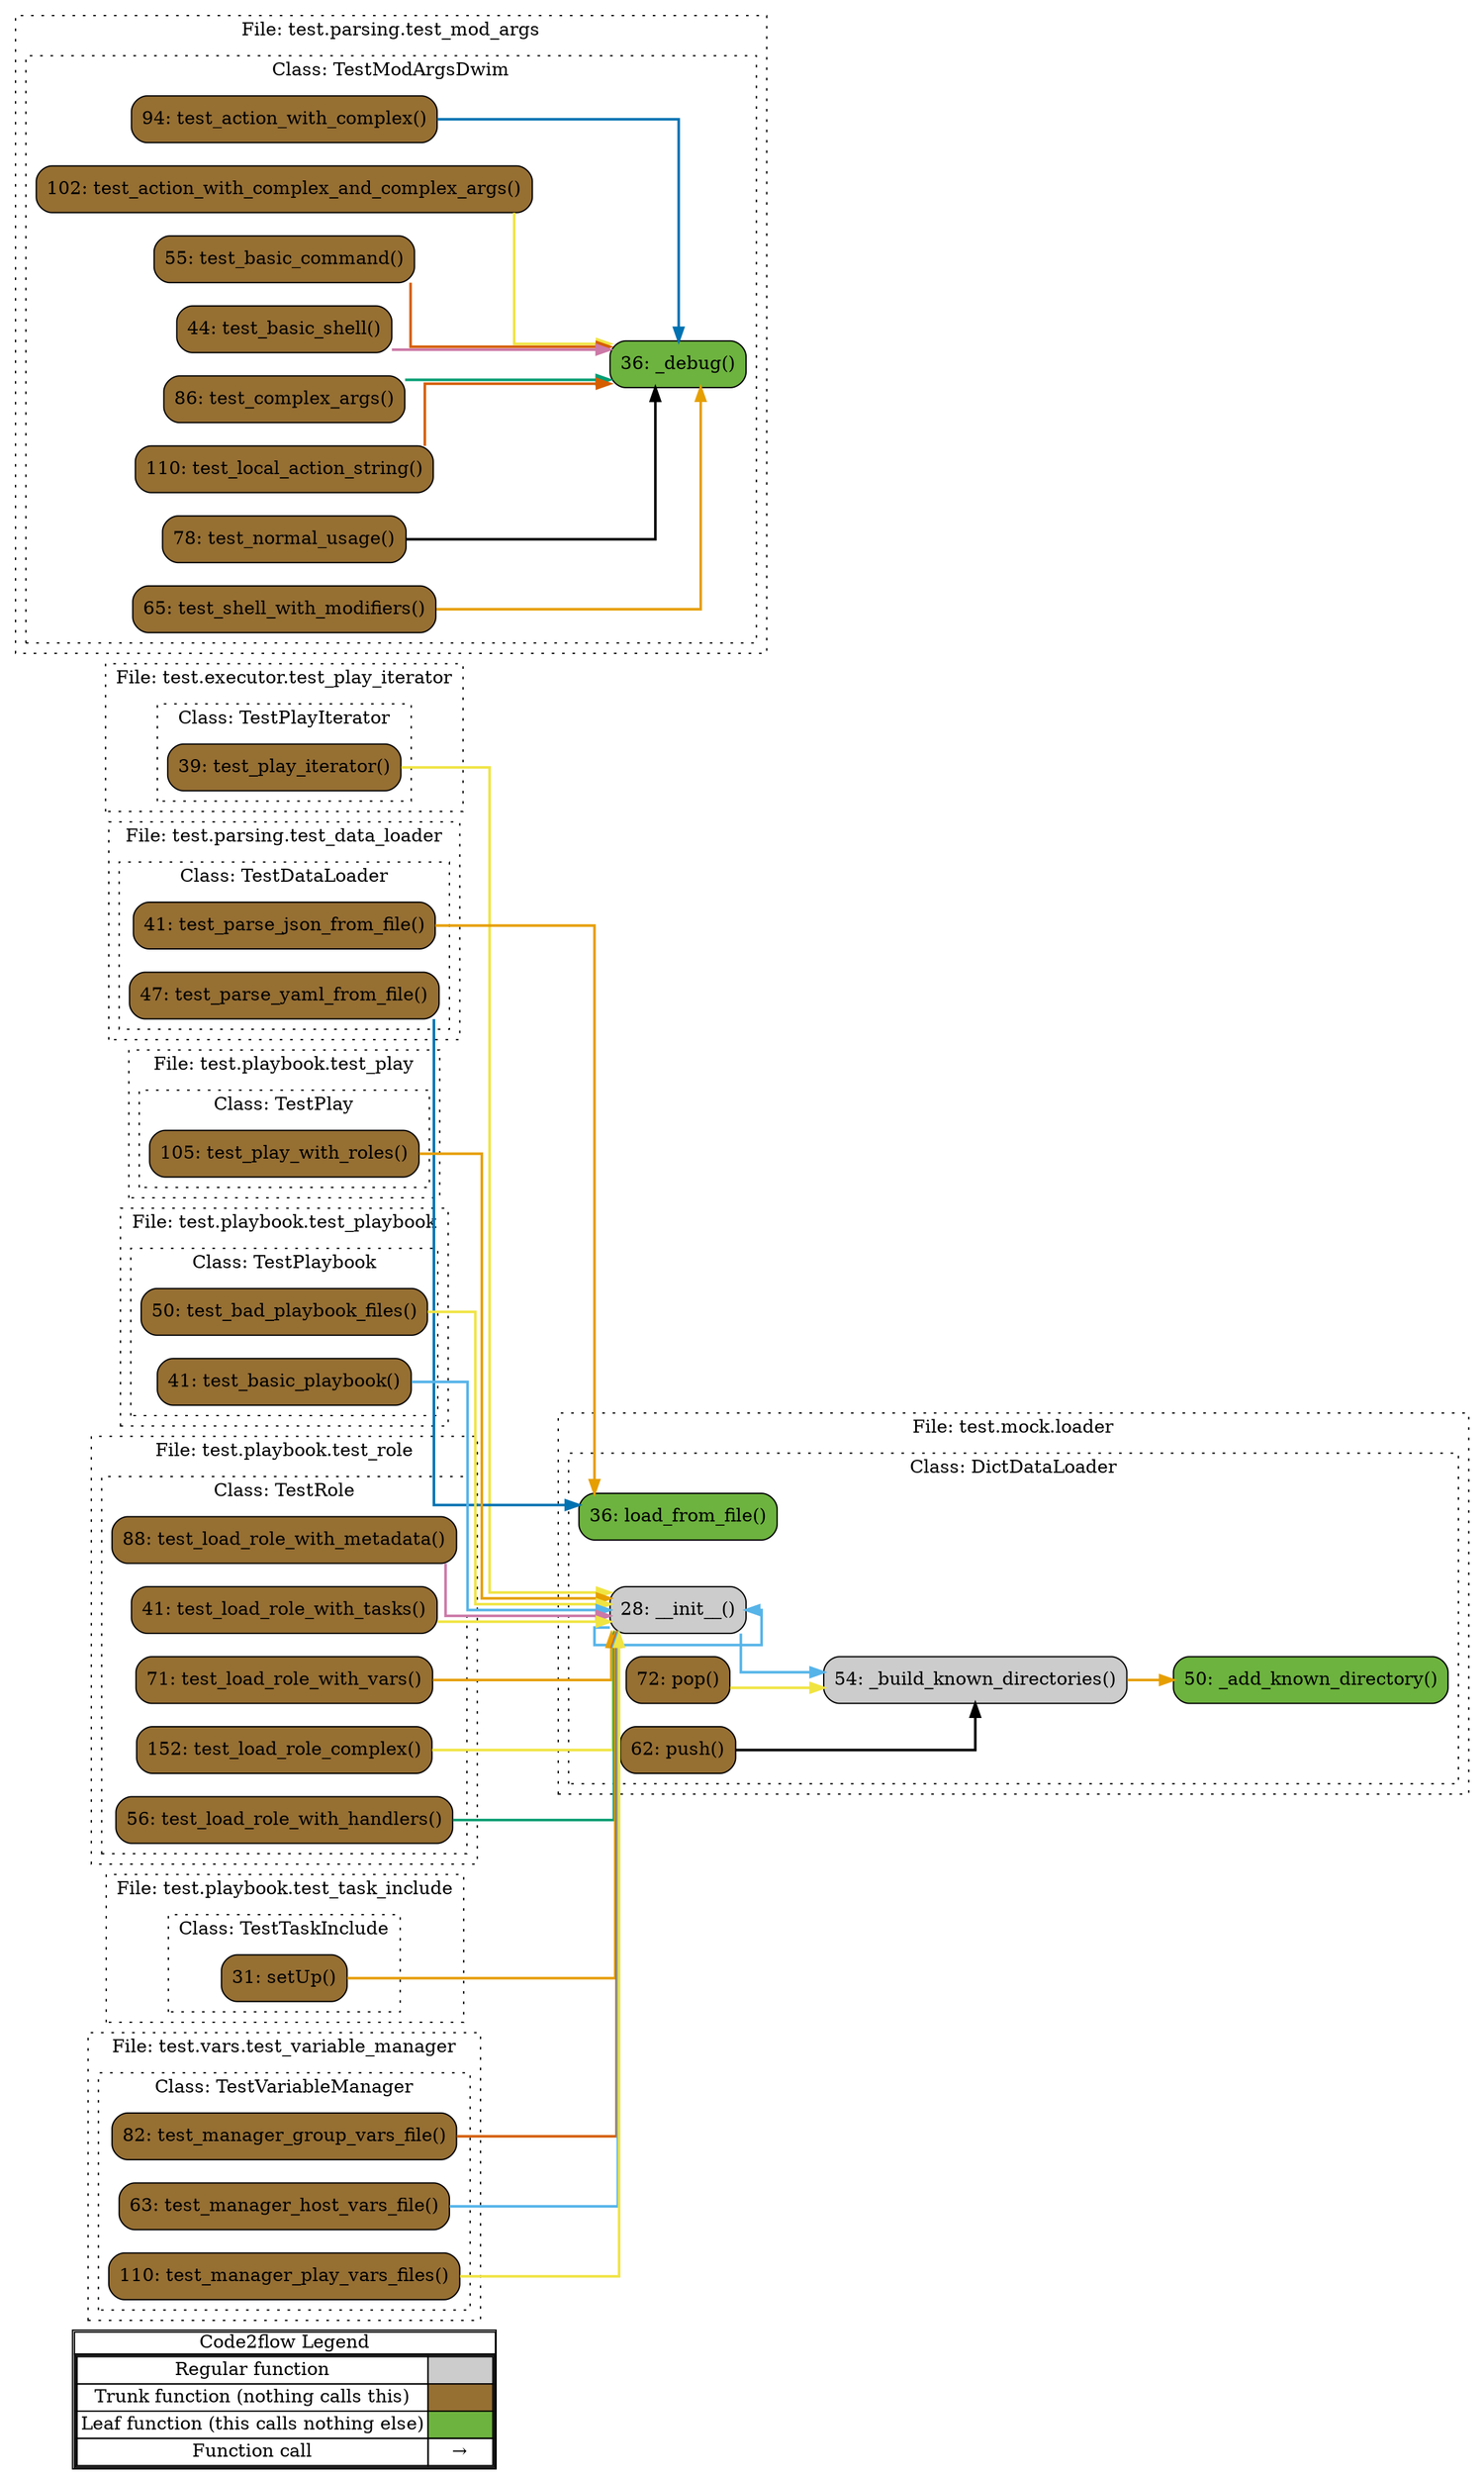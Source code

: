 digraph G {
concentrate=true;
splines="ortho";
rankdir="LR";
subgraph legend{
    rank = min;
    label = "legend";
    Legend [shape=none, margin=0, label = <
        <table cellspacing="0" cellpadding="0" border="1"><tr><td>Code2flow Legend</td></tr><tr><td>
        <table cellspacing="0">
        <tr><td>Regular function</td><td width="50px" bgcolor='#cccccc'></td></tr>
        <tr><td>Trunk function (nothing calls this)</td><td bgcolor='#966F33'></td></tr>
        <tr><td>Leaf function (this calls nothing else)</td><td bgcolor='#6db33f'></td></tr>
        <tr><td>Function call</td><td><font color='black'>&#8594;</font></td></tr>
        </table></td></tr></table>
        >];
}node_166b5284 [label="39: test_play_iterator()" name="test.executor.test_play_iterator::TestPlayIterator.test_play_iterator" shape="rect" style="rounded,filled" fillcolor="#966F33" ];
node_8e8b758a [label="28: __init__()" name="test.mock.loader::DictDataLoader.__init__" shape="rect" style="rounded,filled" fillcolor="#cccccc" ];
node_89450576 [label="50: _add_known_directory()" name="test.mock.loader::DictDataLoader._add_known_directory" shape="rect" style="rounded,filled" fillcolor="#6db33f" ];
node_665116a9 [label="54: _build_known_directories()" name="test.mock.loader::DictDataLoader._build_known_directories" shape="rect" style="rounded,filled" fillcolor="#cccccc" ];
node_2a3de3bd [label="36: load_from_file()" name="test.mock.loader::DictDataLoader.load_from_file" shape="rect" style="rounded,filled" fillcolor="#6db33f" ];
node_c2b7965c [label="72: pop()" name="test.mock.loader::DictDataLoader.pop" shape="rect" style="rounded,filled" fillcolor="#966F33" ];
node_aabaabc0 [label="62: push()" name="test.mock.loader::DictDataLoader.push" shape="rect" style="rounded,filled" fillcolor="#966F33" ];
node_aa1dd229 [label="41: test_parse_json_from_file()" name="test.parsing.test_data_loader::TestDataLoader.test_parse_json_from_file" shape="rect" style="rounded,filled" fillcolor="#966F33" ];
node_36faa11d [label="47: test_parse_yaml_from_file()" name="test.parsing.test_data_loader::TestDataLoader.test_parse_yaml_from_file" shape="rect" style="rounded,filled" fillcolor="#966F33" ];
node_c535869c [label="36: _debug()" name="test.parsing.test_mod_args::TestModArgsDwim._debug" shape="rect" style="rounded,filled" fillcolor="#6db33f" ];
node_67fa4a6d [label="94: test_action_with_complex()" name="test.parsing.test_mod_args::TestModArgsDwim.test_action_with_complex" shape="rect" style="rounded,filled" fillcolor="#966F33" ];
node_419c9184 [label="102: test_action_with_complex_and_complex_args()" name="test.parsing.test_mod_args::TestModArgsDwim.test_action_with_complex_and_complex_args" shape="rect" style="rounded,filled" fillcolor="#966F33" ];
node_02c3393e [label="55: test_basic_command()" name="test.parsing.test_mod_args::TestModArgsDwim.test_basic_command" shape="rect" style="rounded,filled" fillcolor="#966F33" ];
node_f1177e87 [label="44: test_basic_shell()" name="test.parsing.test_mod_args::TestModArgsDwim.test_basic_shell" shape="rect" style="rounded,filled" fillcolor="#966F33" ];
node_be7d6253 [label="86: test_complex_args()" name="test.parsing.test_mod_args::TestModArgsDwim.test_complex_args" shape="rect" style="rounded,filled" fillcolor="#966F33" ];
node_70197246 [label="110: test_local_action_string()" name="test.parsing.test_mod_args::TestModArgsDwim.test_local_action_string" shape="rect" style="rounded,filled" fillcolor="#966F33" ];
node_f13bb148 [label="78: test_normal_usage()" name="test.parsing.test_mod_args::TestModArgsDwim.test_normal_usage" shape="rect" style="rounded,filled" fillcolor="#966F33" ];
node_9e0dda29 [label="65: test_shell_with_modifiers()" name="test.parsing.test_mod_args::TestModArgsDwim.test_shell_with_modifiers" shape="rect" style="rounded,filled" fillcolor="#966F33" ];
node_f0576191 [label="105: test_play_with_roles()" name="test.playbook.test_play::TestPlay.test_play_with_roles" shape="rect" style="rounded,filled" fillcolor="#966F33" ];
node_fc277764 [label="50: test_bad_playbook_files()" name="test.playbook.test_playbook::TestPlaybook.test_bad_playbook_files" shape="rect" style="rounded,filled" fillcolor="#966F33" ];
node_c2e957ca [label="41: test_basic_playbook()" name="test.playbook.test_playbook::TestPlaybook.test_basic_playbook" shape="rect" style="rounded,filled" fillcolor="#966F33" ];
node_cd695634 [label="152: test_load_role_complex()" name="test.playbook.test_role::TestRole.test_load_role_complex" shape="rect" style="rounded,filled" fillcolor="#966F33" ];
node_ce09b5fb [label="56: test_load_role_with_handlers()" name="test.playbook.test_role::TestRole.test_load_role_with_handlers" shape="rect" style="rounded,filled" fillcolor="#966F33" ];
node_f3c2fb5f [label="88: test_load_role_with_metadata()" name="test.playbook.test_role::TestRole.test_load_role_with_metadata" shape="rect" style="rounded,filled" fillcolor="#966F33" ];
node_0f8d6484 [label="41: test_load_role_with_tasks()" name="test.playbook.test_role::TestRole.test_load_role_with_tasks" shape="rect" style="rounded,filled" fillcolor="#966F33" ];
node_c7395ad1 [label="71: test_load_role_with_vars()" name="test.playbook.test_role::TestRole.test_load_role_with_vars" shape="rect" style="rounded,filled" fillcolor="#966F33" ];
node_49228f01 [label="31: setUp()" name="test.playbook.test_task_include::TestTaskInclude.setUp" shape="rect" style="rounded,filled" fillcolor="#966F33" ];
node_473c55ee [label="82: test_manager_group_vars_file()" name="test.vars.test_variable_manager::TestVariableManager.test_manager_group_vars_file" shape="rect" style="rounded,filled" fillcolor="#966F33" ];
node_26d63992 [label="63: test_manager_host_vars_file()" name="test.vars.test_variable_manager::TestVariableManager.test_manager_host_vars_file" shape="rect" style="rounded,filled" fillcolor="#966F33" ];
node_152a27e4 [label="110: test_manager_play_vars_files()" name="test.vars.test_variable_manager::TestVariableManager.test_manager_play_vars_files" shape="rect" style="rounded,filled" fillcolor="#966F33" ];
node_166b5284 -> node_8e8b758a [color="#F0E442" penwidth="2"];
node_8e8b758a -> node_8e8b758a [color="#56B4E9" penwidth="2"];
node_8e8b758a -> node_665116a9 [color="#56B4E9" penwidth="2"];
node_665116a9 -> node_89450576 [color="#E69F00" penwidth="2"];
node_c2b7965c -> node_665116a9 [color="#F0E442" penwidth="2"];
node_aabaabc0 -> node_665116a9 [color="#000000" penwidth="2"];
node_aa1dd229 -> node_2a3de3bd [color="#E69F00" penwidth="2"];
node_36faa11d -> node_2a3de3bd [color="#0072B2" penwidth="2"];
node_67fa4a6d -> node_c535869c [color="#0072B2" penwidth="2"];
node_419c9184 -> node_c535869c [color="#F0E442" penwidth="2"];
node_02c3393e -> node_c535869c [color="#D55E00" penwidth="2"];
node_f1177e87 -> node_c535869c [color="#CC79A7" penwidth="2"];
node_be7d6253 -> node_c535869c [color="#009E73" penwidth="2"];
node_70197246 -> node_c535869c [color="#D55E00" penwidth="2"];
node_f13bb148 -> node_c535869c [color="#000000" penwidth="2"];
node_9e0dda29 -> node_c535869c [color="#E69F00" penwidth="2"];
node_f0576191 -> node_8e8b758a [color="#E69F00" penwidth="2"];
node_fc277764 -> node_8e8b758a [color="#F0E442" penwidth="2"];
node_c2e957ca -> node_8e8b758a [color="#56B4E9" penwidth="2"];
node_cd695634 -> node_8e8b758a [color="#F0E442" penwidth="2"];
node_ce09b5fb -> node_8e8b758a [color="#009E73" penwidth="2"];
node_f3c2fb5f -> node_8e8b758a [color="#CC79A7" penwidth="2"];
node_0f8d6484 -> node_8e8b758a [color="#F0E442" penwidth="2"];
node_c7395ad1 -> node_8e8b758a [color="#E69F00" penwidth="2"];
node_49228f01 -> node_8e8b758a [color="#E69F00" penwidth="2"];
node_473c55ee -> node_8e8b758a [color="#D55E00" penwidth="2"];
node_26d63992 -> node_8e8b758a [color="#56B4E9" penwidth="2"];
node_152a27e4 -> node_8e8b758a [color="#F0E442" penwidth="2"];
subgraph cluster_d824b39b {
    label="File: test.executor.test_play_iterator";
    name="test.executor.test_play_iterator";
    style="filled";
    graph[style=dotted];
    subgraph cluster_ab739429 {
        node_166b5284;
        label="Class: TestPlayIterator";
        name="TestPlayIterator";
        style="filled";
        graph[style=dotted];
    };
};
subgraph cluster_c4b97354 {
    label="File: test.mock.loader";
    name="test.mock.loader";
    style="filled";
    graph[style=dotted];
    subgraph cluster_078496d4 {
        node_8e8b758a node_2a3de3bd node_89450576 node_665116a9 node_aabaabc0 node_c2b7965c;
        label="Class: DictDataLoader";
        name="DictDataLoader";
        style="filled";
        graph[style=dotted];
    };
};
subgraph cluster_a181ab03 {
    label="File: test.parsing.test_data_loader";
    name="test.parsing.test_data_loader";
    style="filled";
    graph[style=dotted];
    subgraph cluster_793571c1 {
        node_aa1dd229 node_36faa11d;
        label="Class: TestDataLoader";
        name="TestDataLoader";
        style="filled";
        graph[style=dotted];
    };
};
subgraph cluster_19924ee3 {
    label="File: test.parsing.test_mod_args";
    name="test.parsing.test_mod_args";
    style="filled";
    graph[style=dotted];
    subgraph cluster_a58295c1 {
        node_c535869c node_f1177e87 node_02c3393e node_9e0dda29 node_f13bb148 node_be7d6253 node_67fa4a6d node_419c9184 node_70197246;
        label="Class: TestModArgsDwim";
        name="TestModArgsDwim";
        style="filled";
        graph[style=dotted];
    };
};
subgraph cluster_c0f86af3 {
    label="File: test.playbook.test_play";
    name="test.playbook.test_play";
    style="filled";
    graph[style=dotted];
    subgraph cluster_9f9bea66 {
        node_f0576191;
        label="Class: TestPlay";
        name="TestPlay";
        style="filled";
        graph[style=dotted];
    };
};
subgraph cluster_041805c9 {
    label="File: test.playbook.test_playbook";
    name="test.playbook.test_playbook";
    style="filled";
    graph[style=dotted];
    subgraph cluster_6082afac {
        node_c2e957ca node_fc277764;
        label="Class: TestPlaybook";
        name="TestPlaybook";
        style="filled";
        graph[style=dotted];
    };
};
subgraph cluster_853fd371 {
    label="File: test.playbook.test_role";
    name="test.playbook.test_role";
    style="filled";
    graph[style=dotted];
    subgraph cluster_03330851 {
        node_0f8d6484 node_ce09b5fb node_c7395ad1 node_f3c2fb5f node_cd695634;
        label="Class: TestRole";
        name="TestRole";
        style="filled";
        graph[style=dotted];
    };
};
subgraph cluster_1ea34b5a {
    label="File: test.playbook.test_task_include";
    name="test.playbook.test_task_include";
    style="filled";
    graph[style=dotted];
    subgraph cluster_3c594b19 {
        node_49228f01;
        label="Class: TestTaskInclude";
        name="TestTaskInclude";
        style="filled";
        graph[style=dotted];
    };
};
subgraph cluster_a5e0f5c7 {
    label="File: test.vars.test_variable_manager";
    name="test.vars.test_variable_manager";
    style="filled";
    graph[style=dotted];
    subgraph cluster_4887a295 {
        node_26d63992 node_473c55ee node_152a27e4;
        label="Class: TestVariableManager";
        name="TestVariableManager";
        style="filled";
        graph[style=dotted];
    };
};
}
